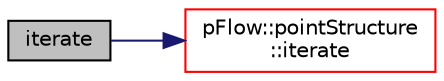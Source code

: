 digraph "iterate"
{
 // LATEX_PDF_SIZE
  edge [fontname="Helvetica",fontsize="10",labelfontname="Helvetica",labelfontsize="10"];
  node [fontname="Helvetica",fontsize="10",shape=record];
  rankdir="LR";
  Node1 [label="iterate",height=0.2,width=0.4,color="black", fillcolor="grey75", style="filled", fontcolor="black",tooltip="This is called in time loop."];
  Node1 -> Node2 [color="midnightblue",fontsize="10",style="solid",fontname="Helvetica"];
  Node2 [label="pFlow::pointStructure\l::iterate",height=0.2,width=0.4,color="red", fillcolor="white", style="filled",URL="$classpFlow_1_1pointStructure.html#afa767bddda52eb71cea18f755e17d559",tooltip="This is called in time loop."];
}
